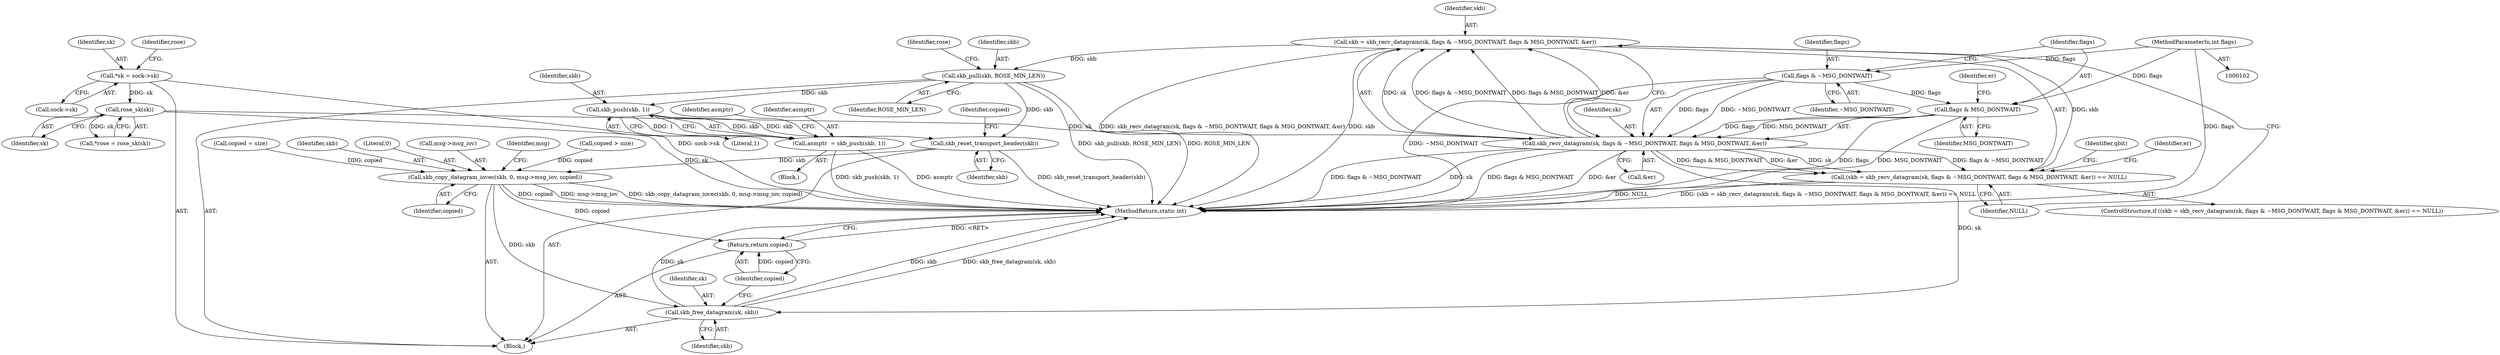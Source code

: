 digraph "0_linux_f3d3342602f8bcbf37d7c46641cb9bca7618eb1c_28@API" {
"1000137" [label="(Call,skb = skb_recv_datagram(sk, flags & ~MSG_DONTWAIT, flags & MSG_DONTWAIT, &er))"];
"1000139" [label="(Call,skb_recv_datagram(sk, flags & ~MSG_DONTWAIT, flags & MSG_DONTWAIT, &er))"];
"1000118" [label="(Call,rose_sk(sk))"];
"1000110" [label="(Call,*sk = sock->sk)"];
"1000141" [label="(Call,flags & ~MSG_DONTWAIT)"];
"1000107" [label="(MethodParameterIn,int flags)"];
"1000144" [label="(Call,flags & MSG_DONTWAIT)"];
"1000136" [label="(Call,(skb = skb_recv_datagram(sk, flags & ~MSG_DONTWAIT, flags & MSG_DONTWAIT, &er)) == NULL)"];
"1000163" [label="(Call,skb_pull(skb, ROSE_MIN_LEN))"];
"1000173" [label="(Call,skb_push(skb, 1))"];
"1000171" [label="(Call,asmptr  = skb_push(skb, 1))"];
"1000180" [label="(Call,skb_reset_transport_header(skb))"];
"1000200" [label="(Call,skb_copy_datagram_iovec(skb, 0, msg->msg_iov, copied))"];
"1000324" [label="(Call,skb_free_datagram(sk, skb))"];
"1000327" [label="(Return,return copied;)"];
"1000112" [label="(Call,sock->sk)"];
"1000117" [label="(Identifier,rose)"];
"1000178" [label="(Identifier,asmptr)"];
"1000136" [label="(Call,(skb = skb_recv_datagram(sk, flags & ~MSG_DONTWAIT, flags & MSG_DONTWAIT, &er)) == NULL)"];
"1000329" [label="(MethodReturn,static int)"];
"1000116" [label="(Call,*rose = rose_sk(sk))"];
"1000174" [label="(Identifier,skb)"];
"1000203" [label="(Call,msg->msg_iov)"];
"1000119" [label="(Identifier,sk)"];
"1000209" [label="(Identifier,msg)"];
"1000111" [label="(Identifier,sk)"];
"1000138" [label="(Identifier,skb)"];
"1000146" [label="(Identifier,MSG_DONTWAIT)"];
"1000175" [label="(Literal,1)"];
"1000181" [label="(Identifier,skb)"];
"1000110" [label="(Call,*sk = sock->sk)"];
"1000139" [label="(Call,skb_recv_datagram(sk, flags & ~MSG_DONTWAIT, flags & MSG_DONTWAIT, &er))"];
"1000173" [label="(Call,skb_push(skb, 1))"];
"1000144" [label="(Call,flags & MSG_DONTWAIT)"];
"1000325" [label="(Identifier,sk)"];
"1000188" [label="(Call,copied > size)"];
"1000192" [label="(Call,copied = size)"];
"1000171" [label="(Call,asmptr  = skb_push(skb, 1))"];
"1000201" [label="(Identifier,skb)"];
"1000180" [label="(Call,skb_reset_transport_header(skb))"];
"1000328" [label="(Identifier,copied)"];
"1000137" [label="(Call,skb = skb_recv_datagram(sk, flags & ~MSG_DONTWAIT, flags & MSG_DONTWAIT, &er))"];
"1000142" [label="(Identifier,flags)"];
"1000165" [label="(Identifier,ROSE_MIN_LEN)"];
"1000153" [label="(Identifier,qbit)"];
"1000118" [label="(Call,rose_sk(sk))"];
"1000170" [label="(Block,)"];
"1000143" [label="(Identifier,~MSG_DONTWAIT)"];
"1000172" [label="(Identifier,asmptr)"];
"1000202" [label="(Literal,0)"];
"1000140" [label="(Identifier,sk)"];
"1000163" [label="(Call,skb_pull(skb, ROSE_MIN_LEN))"];
"1000327" [label="(Return,return copied;)"];
"1000151" [label="(Identifier,er)"];
"1000147" [label="(Call,&er)"];
"1000141" [label="(Call,flags & ~MSG_DONTWAIT)"];
"1000148" [label="(Identifier,er)"];
"1000149" [label="(Identifier,NULL)"];
"1000168" [label="(Identifier,rose)"];
"1000324" [label="(Call,skb_free_datagram(sk, skb))"];
"1000107" [label="(MethodParameterIn,int flags)"];
"1000135" [label="(ControlStructure,if ((skb = skb_recv_datagram(sk, flags & ~MSG_DONTWAIT, flags & MSG_DONTWAIT, &er)) == NULL))"];
"1000206" [label="(Identifier,copied)"];
"1000164" [label="(Identifier,skb)"];
"1000200" [label="(Call,skb_copy_datagram_iovec(skb, 0, msg->msg_iov, copied))"];
"1000183" [label="(Identifier,copied)"];
"1000145" [label="(Identifier,flags)"];
"1000326" [label="(Identifier,skb)"];
"1000108" [label="(Block,)"];
"1000137" -> "1000136"  [label="AST: "];
"1000137" -> "1000139"  [label="CFG: "];
"1000138" -> "1000137"  [label="AST: "];
"1000139" -> "1000137"  [label="AST: "];
"1000149" -> "1000137"  [label="CFG: "];
"1000137" -> "1000329"  [label="DDG: skb_recv_datagram(sk, flags & ~MSG_DONTWAIT, flags & MSG_DONTWAIT, &er)"];
"1000137" -> "1000329"  [label="DDG: skb"];
"1000137" -> "1000136"  [label="DDG: skb"];
"1000139" -> "1000137"  [label="DDG: sk"];
"1000139" -> "1000137"  [label="DDG: flags & ~MSG_DONTWAIT"];
"1000139" -> "1000137"  [label="DDG: flags & MSG_DONTWAIT"];
"1000139" -> "1000137"  [label="DDG: &er"];
"1000137" -> "1000163"  [label="DDG: skb"];
"1000139" -> "1000147"  [label="CFG: "];
"1000140" -> "1000139"  [label="AST: "];
"1000141" -> "1000139"  [label="AST: "];
"1000144" -> "1000139"  [label="AST: "];
"1000147" -> "1000139"  [label="AST: "];
"1000139" -> "1000329"  [label="DDG: flags & ~MSG_DONTWAIT"];
"1000139" -> "1000329"  [label="DDG: sk"];
"1000139" -> "1000329"  [label="DDG: flags & MSG_DONTWAIT"];
"1000139" -> "1000329"  [label="DDG: &er"];
"1000139" -> "1000136"  [label="DDG: sk"];
"1000139" -> "1000136"  [label="DDG: flags & ~MSG_DONTWAIT"];
"1000139" -> "1000136"  [label="DDG: flags & MSG_DONTWAIT"];
"1000139" -> "1000136"  [label="DDG: &er"];
"1000118" -> "1000139"  [label="DDG: sk"];
"1000141" -> "1000139"  [label="DDG: flags"];
"1000141" -> "1000139"  [label="DDG: ~MSG_DONTWAIT"];
"1000144" -> "1000139"  [label="DDG: flags"];
"1000144" -> "1000139"  [label="DDG: MSG_DONTWAIT"];
"1000139" -> "1000324"  [label="DDG: sk"];
"1000118" -> "1000116"  [label="AST: "];
"1000118" -> "1000119"  [label="CFG: "];
"1000119" -> "1000118"  [label="AST: "];
"1000116" -> "1000118"  [label="CFG: "];
"1000118" -> "1000329"  [label="DDG: sk"];
"1000118" -> "1000116"  [label="DDG: sk"];
"1000110" -> "1000118"  [label="DDG: sk"];
"1000110" -> "1000108"  [label="AST: "];
"1000110" -> "1000112"  [label="CFG: "];
"1000111" -> "1000110"  [label="AST: "];
"1000112" -> "1000110"  [label="AST: "];
"1000117" -> "1000110"  [label="CFG: "];
"1000110" -> "1000329"  [label="DDG: sock->sk"];
"1000141" -> "1000143"  [label="CFG: "];
"1000142" -> "1000141"  [label="AST: "];
"1000143" -> "1000141"  [label="AST: "];
"1000145" -> "1000141"  [label="CFG: "];
"1000141" -> "1000329"  [label="DDG: ~MSG_DONTWAIT"];
"1000107" -> "1000141"  [label="DDG: flags"];
"1000141" -> "1000144"  [label="DDG: flags"];
"1000107" -> "1000102"  [label="AST: "];
"1000107" -> "1000329"  [label="DDG: flags"];
"1000107" -> "1000144"  [label="DDG: flags"];
"1000144" -> "1000146"  [label="CFG: "];
"1000145" -> "1000144"  [label="AST: "];
"1000146" -> "1000144"  [label="AST: "];
"1000148" -> "1000144"  [label="CFG: "];
"1000144" -> "1000329"  [label="DDG: flags"];
"1000144" -> "1000329"  [label="DDG: MSG_DONTWAIT"];
"1000136" -> "1000135"  [label="AST: "];
"1000136" -> "1000149"  [label="CFG: "];
"1000149" -> "1000136"  [label="AST: "];
"1000151" -> "1000136"  [label="CFG: "];
"1000153" -> "1000136"  [label="CFG: "];
"1000136" -> "1000329"  [label="DDG: NULL"];
"1000136" -> "1000329"  [label="DDG: (skb = skb_recv_datagram(sk, flags & ~MSG_DONTWAIT, flags & MSG_DONTWAIT, &er)) == NULL"];
"1000163" -> "1000108"  [label="AST: "];
"1000163" -> "1000165"  [label="CFG: "];
"1000164" -> "1000163"  [label="AST: "];
"1000165" -> "1000163"  [label="AST: "];
"1000168" -> "1000163"  [label="CFG: "];
"1000163" -> "1000329"  [label="DDG: skb_pull(skb, ROSE_MIN_LEN)"];
"1000163" -> "1000329"  [label="DDG: ROSE_MIN_LEN"];
"1000163" -> "1000173"  [label="DDG: skb"];
"1000163" -> "1000180"  [label="DDG: skb"];
"1000173" -> "1000171"  [label="AST: "];
"1000173" -> "1000175"  [label="CFG: "];
"1000174" -> "1000173"  [label="AST: "];
"1000175" -> "1000173"  [label="AST: "];
"1000171" -> "1000173"  [label="CFG: "];
"1000173" -> "1000171"  [label="DDG: skb"];
"1000173" -> "1000171"  [label="DDG: 1"];
"1000173" -> "1000180"  [label="DDG: skb"];
"1000171" -> "1000170"  [label="AST: "];
"1000172" -> "1000171"  [label="AST: "];
"1000178" -> "1000171"  [label="CFG: "];
"1000171" -> "1000329"  [label="DDG: asmptr"];
"1000171" -> "1000329"  [label="DDG: skb_push(skb, 1)"];
"1000180" -> "1000108"  [label="AST: "];
"1000180" -> "1000181"  [label="CFG: "];
"1000181" -> "1000180"  [label="AST: "];
"1000183" -> "1000180"  [label="CFG: "];
"1000180" -> "1000329"  [label="DDG: skb_reset_transport_header(skb)"];
"1000180" -> "1000200"  [label="DDG: skb"];
"1000200" -> "1000108"  [label="AST: "];
"1000200" -> "1000206"  [label="CFG: "];
"1000201" -> "1000200"  [label="AST: "];
"1000202" -> "1000200"  [label="AST: "];
"1000203" -> "1000200"  [label="AST: "];
"1000206" -> "1000200"  [label="AST: "];
"1000209" -> "1000200"  [label="CFG: "];
"1000200" -> "1000329"  [label="DDG: skb_copy_datagram_iovec(skb, 0, msg->msg_iov, copied)"];
"1000200" -> "1000329"  [label="DDG: copied"];
"1000200" -> "1000329"  [label="DDG: msg->msg_iov"];
"1000188" -> "1000200"  [label="DDG: copied"];
"1000192" -> "1000200"  [label="DDG: copied"];
"1000200" -> "1000324"  [label="DDG: skb"];
"1000200" -> "1000327"  [label="DDG: copied"];
"1000324" -> "1000108"  [label="AST: "];
"1000324" -> "1000326"  [label="CFG: "];
"1000325" -> "1000324"  [label="AST: "];
"1000326" -> "1000324"  [label="AST: "];
"1000328" -> "1000324"  [label="CFG: "];
"1000324" -> "1000329"  [label="DDG: skb"];
"1000324" -> "1000329"  [label="DDG: skb_free_datagram(sk, skb)"];
"1000324" -> "1000329"  [label="DDG: sk"];
"1000327" -> "1000108"  [label="AST: "];
"1000327" -> "1000328"  [label="CFG: "];
"1000328" -> "1000327"  [label="AST: "];
"1000329" -> "1000327"  [label="CFG: "];
"1000327" -> "1000329"  [label="DDG: <RET>"];
"1000328" -> "1000327"  [label="DDG: copied"];
}
